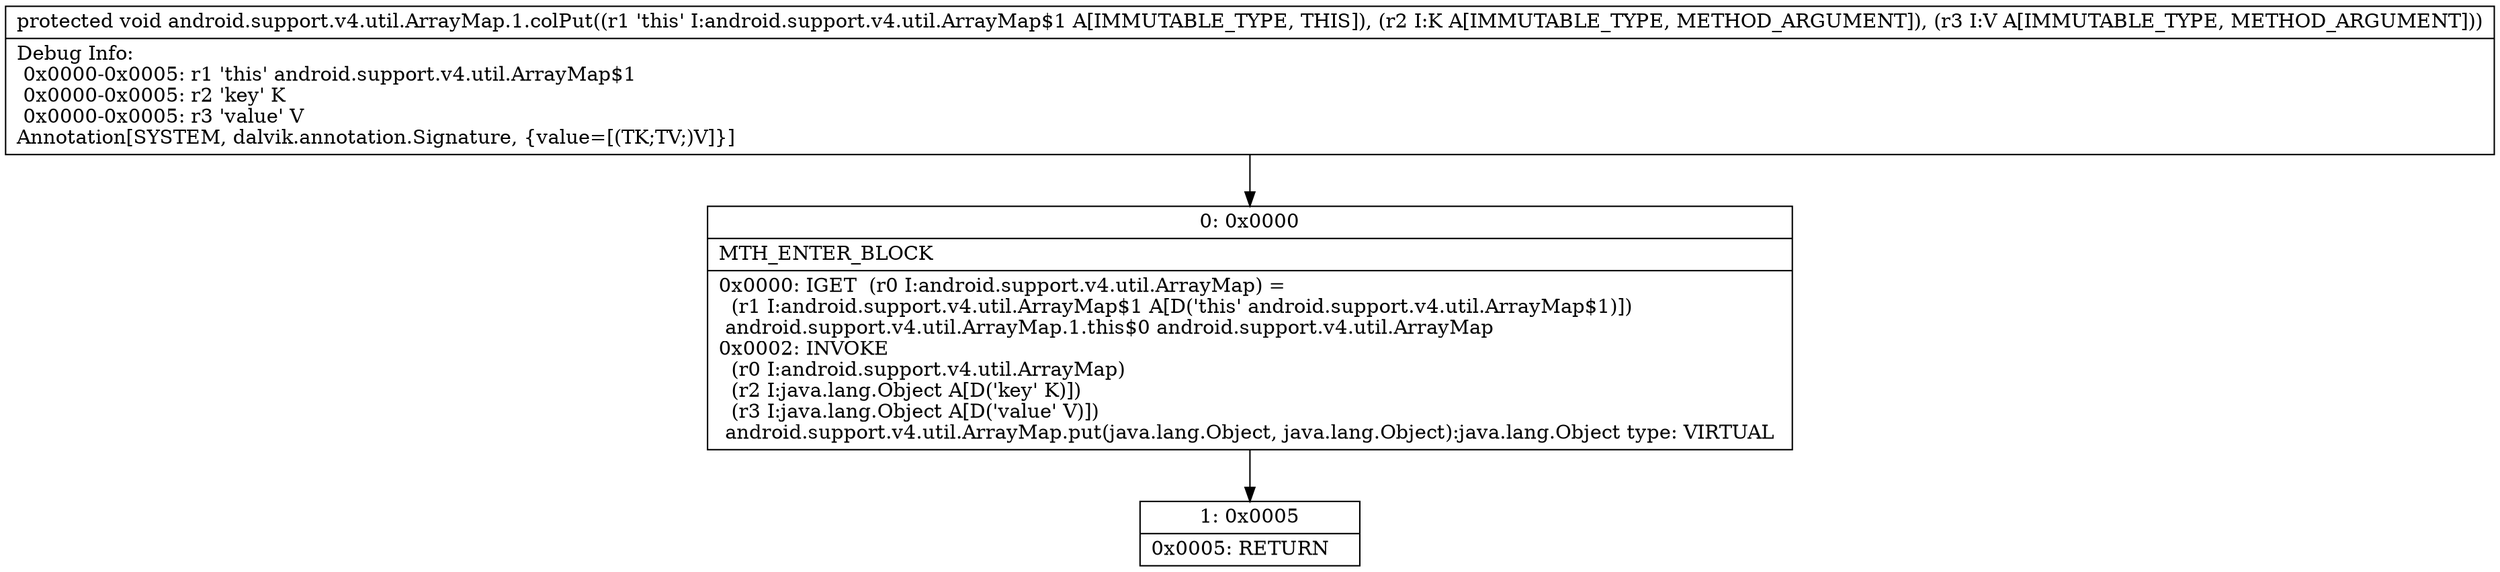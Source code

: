 digraph "CFG forandroid.support.v4.util.ArrayMap.1.colPut(Ljava\/lang\/Object;Ljava\/lang\/Object;)V" {
Node_0 [shape=record,label="{0\:\ 0x0000|MTH_ENTER_BLOCK\l|0x0000: IGET  (r0 I:android.support.v4.util.ArrayMap) = \l  (r1 I:android.support.v4.util.ArrayMap$1 A[D('this' android.support.v4.util.ArrayMap$1)])\l android.support.v4.util.ArrayMap.1.this$0 android.support.v4.util.ArrayMap \l0x0002: INVOKE  \l  (r0 I:android.support.v4.util.ArrayMap)\l  (r2 I:java.lang.Object A[D('key' K)])\l  (r3 I:java.lang.Object A[D('value' V)])\l android.support.v4.util.ArrayMap.put(java.lang.Object, java.lang.Object):java.lang.Object type: VIRTUAL \l}"];
Node_1 [shape=record,label="{1\:\ 0x0005|0x0005: RETURN   \l}"];
MethodNode[shape=record,label="{protected void android.support.v4.util.ArrayMap.1.colPut((r1 'this' I:android.support.v4.util.ArrayMap$1 A[IMMUTABLE_TYPE, THIS]), (r2 I:K A[IMMUTABLE_TYPE, METHOD_ARGUMENT]), (r3 I:V A[IMMUTABLE_TYPE, METHOD_ARGUMENT]))  | Debug Info:\l  0x0000\-0x0005: r1 'this' android.support.v4.util.ArrayMap$1\l  0x0000\-0x0005: r2 'key' K\l  0x0000\-0x0005: r3 'value' V\lAnnotation[SYSTEM, dalvik.annotation.Signature, \{value=[(TK;TV;)V]\}]\l}"];
MethodNode -> Node_0;
Node_0 -> Node_1;
}

